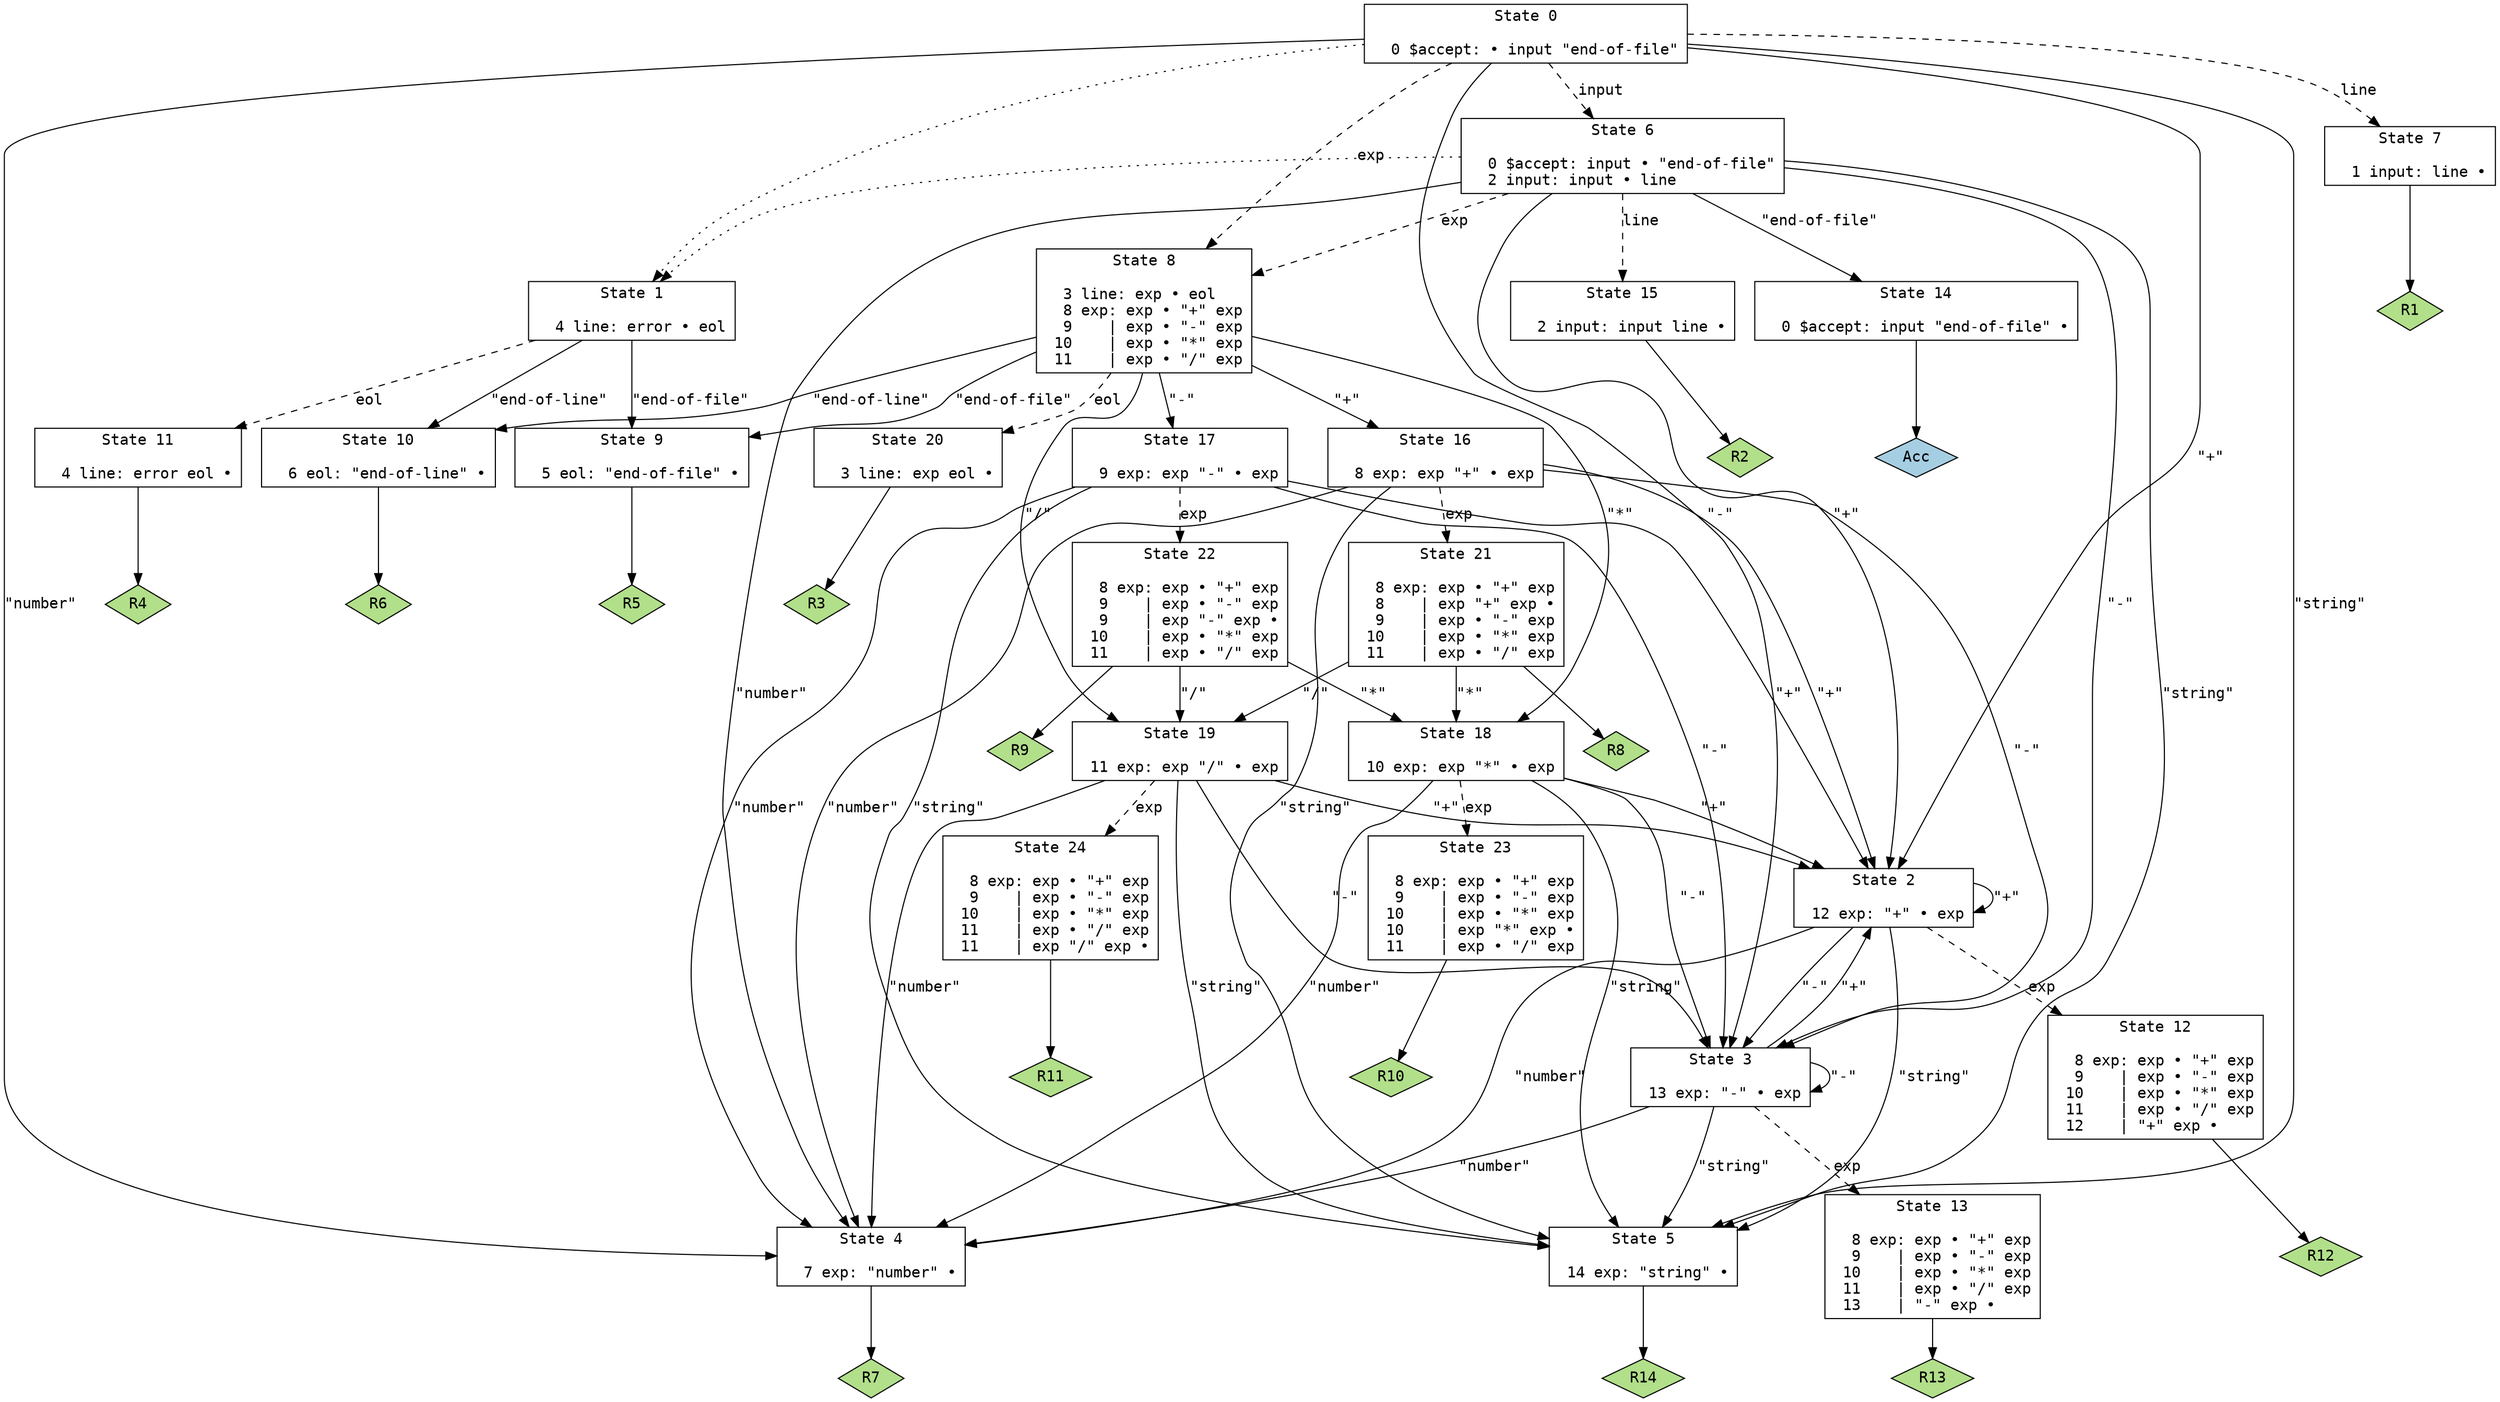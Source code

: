 // Generated by GNU Bison 3.8.2.
// Report bugs to <bug-bison@gnu.org>.
// Home page: <https://www.gnu.org/software/bison/>.

digraph "parse.y"
{
  node [fontname = courier, shape = box, colorscheme = paired6]
  edge [fontname = courier]

  0 [label="State 0\n\l  0 $accept: • input \"end-of-file\"\l"]
  0 -> 1 [style=dotted]
  0 -> 2 [style=solid label="\"+\""]
  0 -> 3 [style=solid label="\"-\""]
  0 -> 4 [style=solid label="\"number\""]
  0 -> 5 [style=solid label="\"string\""]
  0 -> 6 [style=dashed label="input"]
  0 -> 7 [style=dashed label="line"]
  0 -> 8 [style=dashed label="exp"]
  1 [label="State 1\n\l  4 line: error • eol\l"]
  1 -> 9 [style=solid label="\"end-of-file\""]
  1 -> 10 [style=solid label="\"end-of-line\""]
  1 -> 11 [style=dashed label="eol"]
  2 [label="State 2\n\l 12 exp: \"+\" • exp\l"]
  2 -> 2 [style=solid label="\"+\""]
  2 -> 3 [style=solid label="\"-\""]
  2 -> 4 [style=solid label="\"number\""]
  2 -> 5 [style=solid label="\"string\""]
  2 -> 12 [style=dashed label="exp"]
  3 [label="State 3\n\l 13 exp: \"-\" • exp\l"]
  3 -> 2 [style=solid label="\"+\""]
  3 -> 3 [style=solid label="\"-\""]
  3 -> 4 [style=solid label="\"number\""]
  3 -> 5 [style=solid label="\"string\""]
  3 -> 13 [style=dashed label="exp"]
  4 [label="State 4\n\l  7 exp: \"number\" •\l"]
  4 -> "4R7" [style=solid]
 "4R7" [label="R7", fillcolor=3, shape=diamond, style=filled]
  5 [label="State 5\n\l 14 exp: \"string\" •\l"]
  5 -> "5R14" [style=solid]
 "5R14" [label="R14", fillcolor=3, shape=diamond, style=filled]
  6 [label="State 6\n\l  0 $accept: input • \"end-of-file\"\l  2 input: input • line\l"]
  6 -> 14 [style=solid label="\"end-of-file\""]
  6 -> 1 [style=dotted]
  6 -> 2 [style=solid label="\"+\""]
  6 -> 3 [style=solid label="\"-\""]
  6 -> 4 [style=solid label="\"number\""]
  6 -> 5 [style=solid label="\"string\""]
  6 -> 15 [style=dashed label="line"]
  6 -> 8 [style=dashed label="exp"]
  7 [label="State 7\n\l  1 input: line •\l"]
  7 -> "7R1" [style=solid]
 "7R1" [label="R1", fillcolor=3, shape=diamond, style=filled]
  8 [label="State 8\n\l  3 line: exp • eol\l  8 exp: exp • \"+\" exp\l  9    | exp • \"-\" exp\l 10    | exp • \"*\" exp\l 11    | exp • \"/\" exp\l"]
  8 -> 9 [style=solid label="\"end-of-file\""]
  8 -> 16 [style=solid label="\"+\""]
  8 -> 17 [style=solid label="\"-\""]
  8 -> 18 [style=solid label="\"*\""]
  8 -> 19 [style=solid label="\"/\""]
  8 -> 10 [style=solid label="\"end-of-line\""]
  8 -> 20 [style=dashed label="eol"]
  9 [label="State 9\n\l  5 eol: \"end-of-file\" •\l"]
  9 -> "9R5" [style=solid]
 "9R5" [label="R5", fillcolor=3, shape=diamond, style=filled]
  10 [label="State 10\n\l  6 eol: \"end-of-line\" •\l"]
  10 -> "10R6" [style=solid]
 "10R6" [label="R6", fillcolor=3, shape=diamond, style=filled]
  11 [label="State 11\n\l  4 line: error eol •\l"]
  11 -> "11R4" [style=solid]
 "11R4" [label="R4", fillcolor=3, shape=diamond, style=filled]
  12 [label="State 12\n\l  8 exp: exp • \"+\" exp\l  9    | exp • \"-\" exp\l 10    | exp • \"*\" exp\l 11    | exp • \"/\" exp\l 12    | \"+\" exp •\l"]
  12 -> "12R12" [style=solid]
 "12R12" [label="R12", fillcolor=3, shape=diamond, style=filled]
  13 [label="State 13\n\l  8 exp: exp • \"+\" exp\l  9    | exp • \"-\" exp\l 10    | exp • \"*\" exp\l 11    | exp • \"/\" exp\l 13    | \"-\" exp •\l"]
  13 -> "13R13" [style=solid]
 "13R13" [label="R13", fillcolor=3, shape=diamond, style=filled]
  14 [label="State 14\n\l  0 $accept: input \"end-of-file\" •\l"]
  14 -> "14R0" [style=solid]
 "14R0" [label="Acc", fillcolor=1, shape=diamond, style=filled]
  15 [label="State 15\n\l  2 input: input line •\l"]
  15 -> "15R2" [style=solid]
 "15R2" [label="R2", fillcolor=3, shape=diamond, style=filled]
  16 [label="State 16\n\l  8 exp: exp \"+\" • exp\l"]
  16 -> 2 [style=solid label="\"+\""]
  16 -> 3 [style=solid label="\"-\""]
  16 -> 4 [style=solid label="\"number\""]
  16 -> 5 [style=solid label="\"string\""]
  16 -> 21 [style=dashed label="exp"]
  17 [label="State 17\n\l  9 exp: exp \"-\" • exp\l"]
  17 -> 2 [style=solid label="\"+\""]
  17 -> 3 [style=solid label="\"-\""]
  17 -> 4 [style=solid label="\"number\""]
  17 -> 5 [style=solid label="\"string\""]
  17 -> 22 [style=dashed label="exp"]
  18 [label="State 18\n\l 10 exp: exp \"*\" • exp\l"]
  18 -> 2 [style=solid label="\"+\""]
  18 -> 3 [style=solid label="\"-\""]
  18 -> 4 [style=solid label="\"number\""]
  18 -> 5 [style=solid label="\"string\""]
  18 -> 23 [style=dashed label="exp"]
  19 [label="State 19\n\l 11 exp: exp \"/\" • exp\l"]
  19 -> 2 [style=solid label="\"+\""]
  19 -> 3 [style=solid label="\"-\""]
  19 -> 4 [style=solid label="\"number\""]
  19 -> 5 [style=solid label="\"string\""]
  19 -> 24 [style=dashed label="exp"]
  20 [label="State 20\n\l  3 line: exp eol •\l"]
  20 -> "20R3" [style=solid]
 "20R3" [label="R3", fillcolor=3, shape=diamond, style=filled]
  21 [label="State 21\n\l  8 exp: exp • \"+\" exp\l  8    | exp \"+\" exp •\l  9    | exp • \"-\" exp\l 10    | exp • \"*\" exp\l 11    | exp • \"/\" exp\l"]
  21 -> 18 [style=solid label="\"*\""]
  21 -> 19 [style=solid label="\"/\""]
  21 -> "21R8" [style=solid]
 "21R8" [label="R8", fillcolor=3, shape=diamond, style=filled]
  22 [label="State 22\n\l  8 exp: exp • \"+\" exp\l  9    | exp • \"-\" exp\l  9    | exp \"-\" exp •\l 10    | exp • \"*\" exp\l 11    | exp • \"/\" exp\l"]
  22 -> 18 [style=solid label="\"*\""]
  22 -> 19 [style=solid label="\"/\""]
  22 -> "22R9" [style=solid]
 "22R9" [label="R9", fillcolor=3, shape=diamond, style=filled]
  23 [label="State 23\n\l  8 exp: exp • \"+\" exp\l  9    | exp • \"-\" exp\l 10    | exp • \"*\" exp\l 10    | exp \"*\" exp •\l 11    | exp • \"/\" exp\l"]
  23 -> "23R10" [style=solid]
 "23R10" [label="R10", fillcolor=3, shape=diamond, style=filled]
  24 [label="State 24\n\l  8 exp: exp • \"+\" exp\l  9    | exp • \"-\" exp\l 10    | exp • \"*\" exp\l 11    | exp • \"/\" exp\l 11    | exp \"/\" exp •\l"]
  24 -> "24R11" [style=solid]
 "24R11" [label="R11", fillcolor=3, shape=diamond, style=filled]
}
